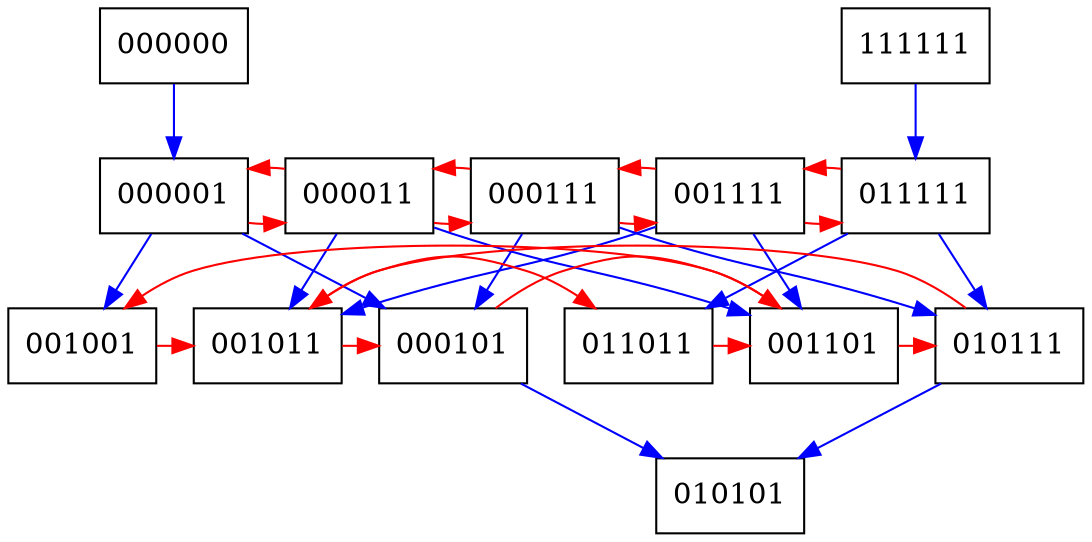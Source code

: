 digraph {
	subgraph level_6 { rank = same; node [shape = box] 000000; 111111};
	subgraph level_4 { rank = same; node [shape = box] 000001; 000011; 000111; 001111; 011111};
	subgraph level_2 { rank = same; node [shape = box] 000101; 001001; 001011; 001101; 010111; 011011};
	subgraph level_0 { rank = same; node [shape = box] 010101};

	edge [color = blue, label = ""] 000000 -> 000001 ;
	edge [color = red, label = ""] 000001 -> 000011 ;
	edge [color = blue, label = ""] 000001 -> 000101 ;
	edge [color = blue, label = ""] 000001 -> 001001 ;
	edge [color = red, label = ""] 000011 -> 000001 ;
	edge [color = red, label = ""] 000011 -> 000111 ;
	edge [color = blue, label = ""] 000011 -> 001011 ;
	edge [color = blue, label = ""] 000011 -> 001101 ;
	edge [color = red, label = ""] 000101 -> 001101 ;
	edge [color = blue, label = ""] 000101 -> 010101 ;
	edge [color = red, label = ""] 000111 -> 000011 ;
	edge [color = blue, label = ""] 000111 -> 000101 ;
	edge [color = red, label = ""] 000111 -> 001111 ;
	edge [color = blue, label = ""] 000111 -> 010111 ;
	edge [color = red, label = ""] 001001 -> 001011 ;
	edge [color = red, label = ""] 001011 -> 000101 ;
	edge [color = red, label = ""] 001011 -> 011011 ;
	edge [color = red, label = ""] 001101 -> 001001 ;
	edge [color = red, label = ""] 001101 -> 010111 ;
	edge [color = red, label = ""] 001111 -> 000111 ;
	edge [color = blue, label = ""] 001111 -> 001011 ;
	edge [color = blue, label = ""] 001111 -> 001101 ;
	edge [color = red, label = ""] 001111 -> 011111 ;
	edge [color = red, label = ""] 010111 -> 001011 ;
	edge [color = blue, label = ""] 010111 -> 010101 ;
	edge [color = red, label = ""] 011011 -> 001101 ;
	edge [color = red, label = ""] 011111 -> 001111 ;
	edge [color = blue, label = ""] 011111 -> 010111 ;
	edge [color = blue, label = ""] 011111 -> 011011 ;
	edge [color = blue, label = ""] 111111 -> 011111 ;
}